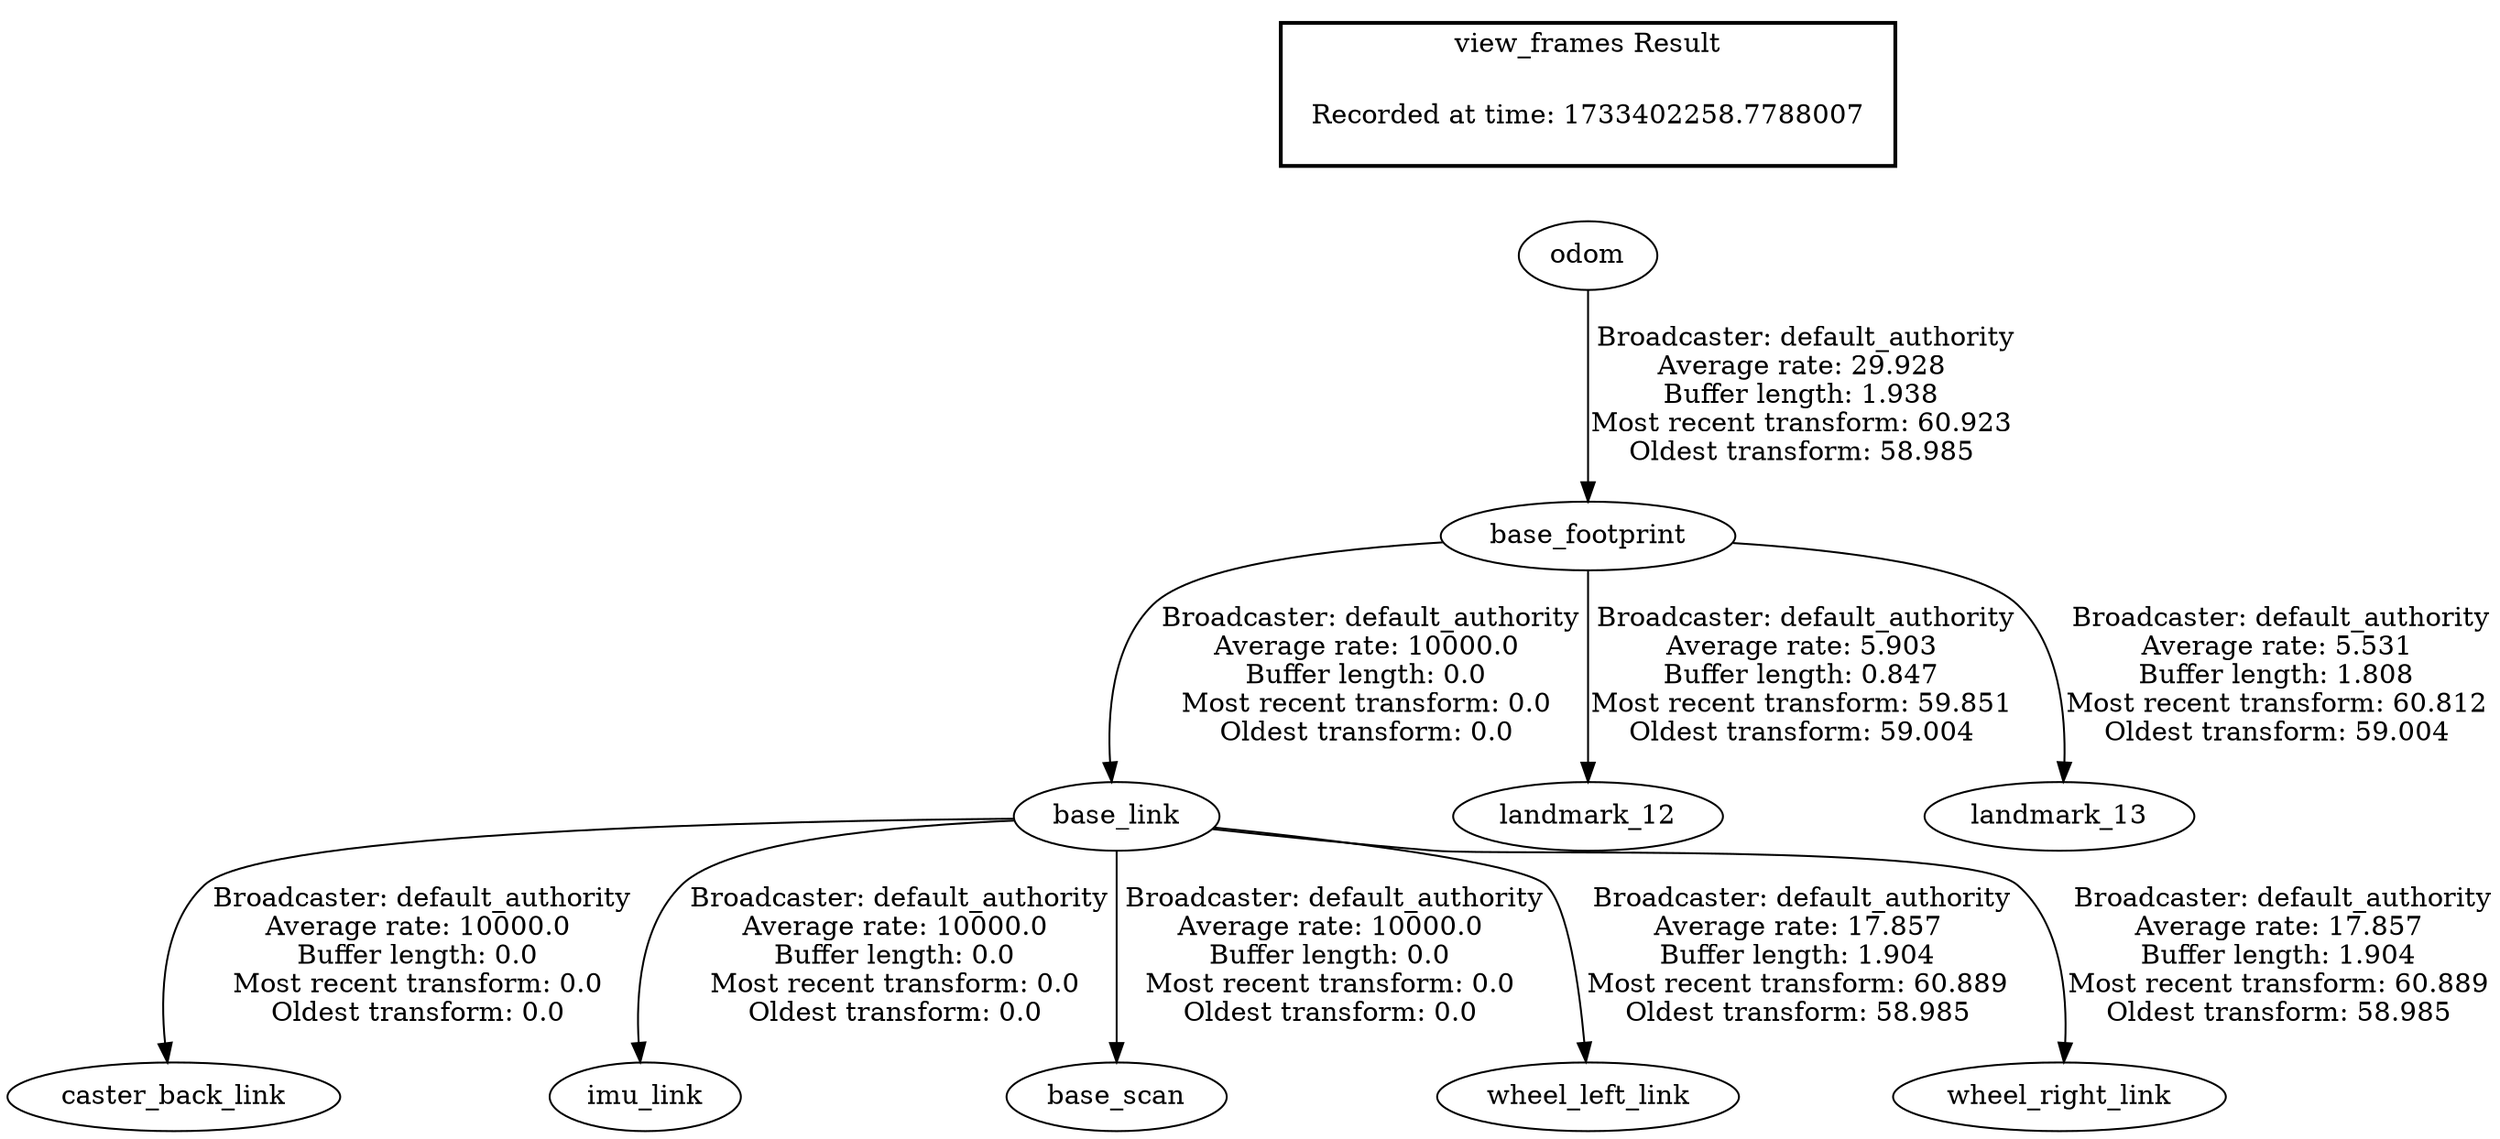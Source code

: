 digraph G {
"base_footprint" -> "base_link"[label=" Broadcaster: default_authority\nAverage rate: 10000.0\nBuffer length: 0.0\nMost recent transform: 0.0\nOldest transform: 0.0\n"];
"odom" -> "base_footprint"[label=" Broadcaster: default_authority\nAverage rate: 29.928\nBuffer length: 1.938\nMost recent transform: 60.923\nOldest transform: 58.985\n"];
"base_link" -> "caster_back_link"[label=" Broadcaster: default_authority\nAverage rate: 10000.0\nBuffer length: 0.0\nMost recent transform: 0.0\nOldest transform: 0.0\n"];
"base_link" -> "imu_link"[label=" Broadcaster: default_authority\nAverage rate: 10000.0\nBuffer length: 0.0\nMost recent transform: 0.0\nOldest transform: 0.0\n"];
"base_link" -> "base_scan"[label=" Broadcaster: default_authority\nAverage rate: 10000.0\nBuffer length: 0.0\nMost recent transform: 0.0\nOldest transform: 0.0\n"];
"base_link" -> "wheel_left_link"[label=" Broadcaster: default_authority\nAverage rate: 17.857\nBuffer length: 1.904\nMost recent transform: 60.889\nOldest transform: 58.985\n"];
"base_link" -> "wheel_right_link"[label=" Broadcaster: default_authority\nAverage rate: 17.857\nBuffer length: 1.904\nMost recent transform: 60.889\nOldest transform: 58.985\n"];
"base_footprint" -> "landmark_12"[label=" Broadcaster: default_authority\nAverage rate: 5.903\nBuffer length: 0.847\nMost recent transform: 59.851\nOldest transform: 59.004\n"];
"base_footprint" -> "landmark_13"[label=" Broadcaster: default_authority\nAverage rate: 5.531\nBuffer length: 1.808\nMost recent transform: 60.812\nOldest transform: 59.004\n"];
edge [style=invis];
 subgraph cluster_legend { style=bold; color=black; label ="view_frames Result";
"Recorded at time: 1733402258.7788007"[ shape=plaintext ] ;
}->"odom";
}